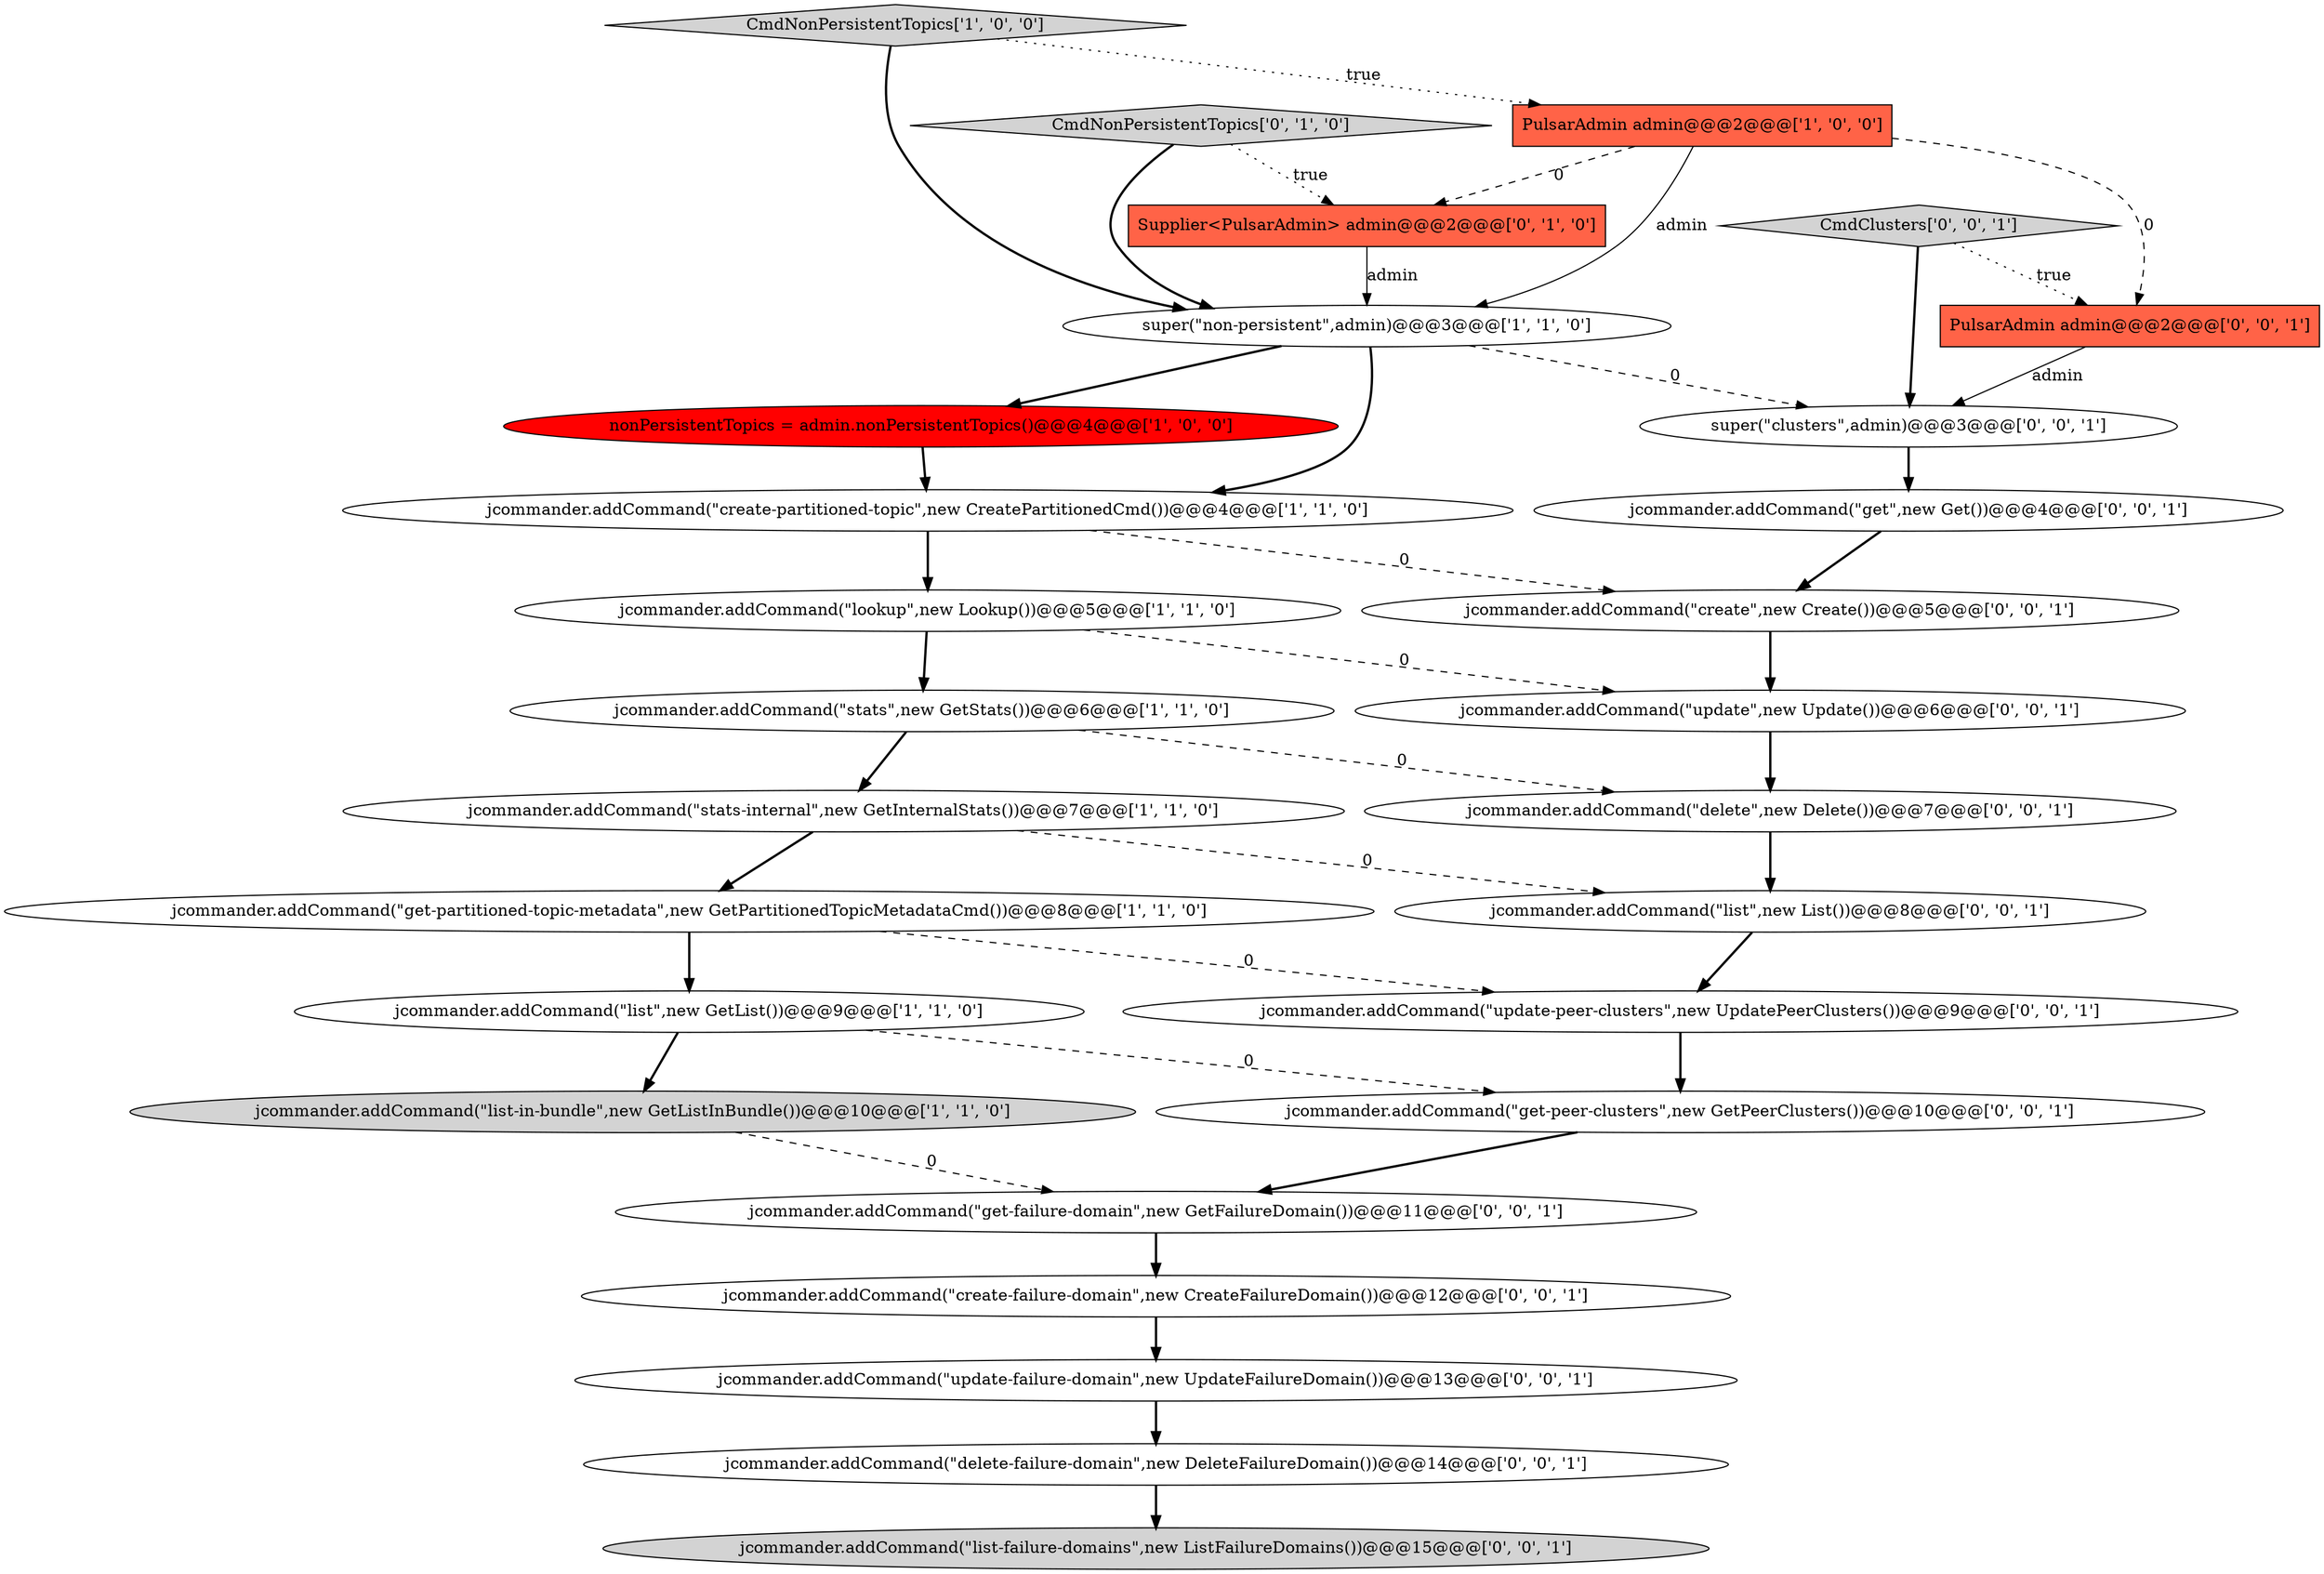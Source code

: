 digraph {
6 [style = filled, label = "jcommander.addCommand(\"create-partitioned-topic\",new CreatePartitionedCmd())@@@4@@@['1', '1', '0']", fillcolor = white, shape = ellipse image = "AAA0AAABBB1BBB"];
15 [style = filled, label = "jcommander.addCommand(\"create\",new Create())@@@5@@@['0', '0', '1']", fillcolor = white, shape = ellipse image = "AAA0AAABBB3BBB"];
27 [style = filled, label = "jcommander.addCommand(\"list\",new List())@@@8@@@['0', '0', '1']", fillcolor = white, shape = ellipse image = "AAA0AAABBB3BBB"];
12 [style = filled, label = "Supplier<PulsarAdmin> admin@@@2@@@['0', '1', '0']", fillcolor = tomato, shape = box image = "AAA1AAABBB2BBB"];
22 [style = filled, label = "jcommander.addCommand(\"delete-failure-domain\",new DeleteFailureDomain())@@@14@@@['0', '0', '1']", fillcolor = white, shape = ellipse image = "AAA0AAABBB3BBB"];
8 [style = filled, label = "jcommander.addCommand(\"list\",new GetList())@@@9@@@['1', '1', '0']", fillcolor = white, shape = ellipse image = "AAA0AAABBB1BBB"];
1 [style = filled, label = "jcommander.addCommand(\"get-partitioned-topic-metadata\",new GetPartitionedTopicMetadataCmd())@@@8@@@['1', '1', '0']", fillcolor = white, shape = ellipse image = "AAA0AAABBB1BBB"];
9 [style = filled, label = "jcommander.addCommand(\"list-in-bundle\",new GetListInBundle())@@@10@@@['1', '1', '0']", fillcolor = lightgray, shape = ellipse image = "AAA0AAABBB1BBB"];
17 [style = filled, label = "jcommander.addCommand(\"get-failure-domain\",new GetFailureDomain())@@@11@@@['0', '0', '1']", fillcolor = white, shape = ellipse image = "AAA0AAABBB3BBB"];
21 [style = filled, label = "jcommander.addCommand(\"get-peer-clusters\",new GetPeerClusters())@@@10@@@['0', '0', '1']", fillcolor = white, shape = ellipse image = "AAA0AAABBB3BBB"];
2 [style = filled, label = "jcommander.addCommand(\"stats-internal\",new GetInternalStats())@@@7@@@['1', '1', '0']", fillcolor = white, shape = ellipse image = "AAA0AAABBB1BBB"];
18 [style = filled, label = "super(\"clusters\",admin)@@@3@@@['0', '0', '1']", fillcolor = white, shape = ellipse image = "AAA0AAABBB3BBB"];
5 [style = filled, label = "jcommander.addCommand(\"stats\",new GetStats())@@@6@@@['1', '1', '0']", fillcolor = white, shape = ellipse image = "AAA0AAABBB1BBB"];
10 [style = filled, label = "super(\"non-persistent\",admin)@@@3@@@['1', '1', '0']", fillcolor = white, shape = ellipse image = "AAA0AAABBB1BBB"];
23 [style = filled, label = "jcommander.addCommand(\"update-failure-domain\",new UpdateFailureDomain())@@@13@@@['0', '0', '1']", fillcolor = white, shape = ellipse image = "AAA0AAABBB3BBB"];
4 [style = filled, label = "CmdNonPersistentTopics['1', '0', '0']", fillcolor = lightgray, shape = diamond image = "AAA0AAABBB1BBB"];
14 [style = filled, label = "CmdClusters['0', '0', '1']", fillcolor = lightgray, shape = diamond image = "AAA0AAABBB3BBB"];
25 [style = filled, label = "jcommander.addCommand(\"create-failure-domain\",new CreateFailureDomain())@@@12@@@['0', '0', '1']", fillcolor = white, shape = ellipse image = "AAA0AAABBB3BBB"];
0 [style = filled, label = "nonPersistentTopics = admin.nonPersistentTopics()@@@4@@@['1', '0', '0']", fillcolor = red, shape = ellipse image = "AAA1AAABBB1BBB"];
3 [style = filled, label = "jcommander.addCommand(\"lookup\",new Lookup())@@@5@@@['1', '1', '0']", fillcolor = white, shape = ellipse image = "AAA0AAABBB1BBB"];
19 [style = filled, label = "jcommander.addCommand(\"get\",new Get())@@@4@@@['0', '0', '1']", fillcolor = white, shape = ellipse image = "AAA0AAABBB3BBB"];
7 [style = filled, label = "PulsarAdmin admin@@@2@@@['1', '0', '0']", fillcolor = tomato, shape = box image = "AAA1AAABBB1BBB"];
13 [style = filled, label = "PulsarAdmin admin@@@2@@@['0', '0', '1']", fillcolor = tomato, shape = box image = "AAA0AAABBB3BBB"];
24 [style = filled, label = "jcommander.addCommand(\"update\",new Update())@@@6@@@['0', '0', '1']", fillcolor = white, shape = ellipse image = "AAA0AAABBB3BBB"];
11 [style = filled, label = "CmdNonPersistentTopics['0', '1', '0']", fillcolor = lightgray, shape = diamond image = "AAA0AAABBB2BBB"];
20 [style = filled, label = "jcommander.addCommand(\"list-failure-domains\",new ListFailureDomains())@@@15@@@['0', '0', '1']", fillcolor = lightgray, shape = ellipse image = "AAA0AAABBB3BBB"];
16 [style = filled, label = "jcommander.addCommand(\"update-peer-clusters\",new UpdatePeerClusters())@@@9@@@['0', '0', '1']", fillcolor = white, shape = ellipse image = "AAA0AAABBB3BBB"];
26 [style = filled, label = "jcommander.addCommand(\"delete\",new Delete())@@@7@@@['0', '0', '1']", fillcolor = white, shape = ellipse image = "AAA0AAABBB3BBB"];
4->10 [style = bold, label=""];
6->3 [style = bold, label=""];
17->25 [style = bold, label=""];
1->8 [style = bold, label=""];
0->6 [style = bold, label=""];
5->26 [style = dashed, label="0"];
25->23 [style = bold, label=""];
2->1 [style = bold, label=""];
7->10 [style = solid, label="admin"];
12->10 [style = solid, label="admin"];
11->12 [style = dotted, label="true"];
3->24 [style = dashed, label="0"];
18->19 [style = bold, label=""];
2->27 [style = dashed, label="0"];
4->7 [style = dotted, label="true"];
27->16 [style = bold, label=""];
8->21 [style = dashed, label="0"];
10->6 [style = bold, label=""];
14->13 [style = dotted, label="true"];
24->26 [style = bold, label=""];
26->27 [style = bold, label=""];
5->2 [style = bold, label=""];
3->5 [style = bold, label=""];
23->22 [style = bold, label=""];
22->20 [style = bold, label=""];
6->15 [style = dashed, label="0"];
11->10 [style = bold, label=""];
1->16 [style = dashed, label="0"];
16->21 [style = bold, label=""];
15->24 [style = bold, label=""];
9->17 [style = dashed, label="0"];
10->0 [style = bold, label=""];
8->9 [style = bold, label=""];
7->13 [style = dashed, label="0"];
7->12 [style = dashed, label="0"];
14->18 [style = bold, label=""];
19->15 [style = bold, label=""];
13->18 [style = solid, label="admin"];
21->17 [style = bold, label=""];
10->18 [style = dashed, label="0"];
}
